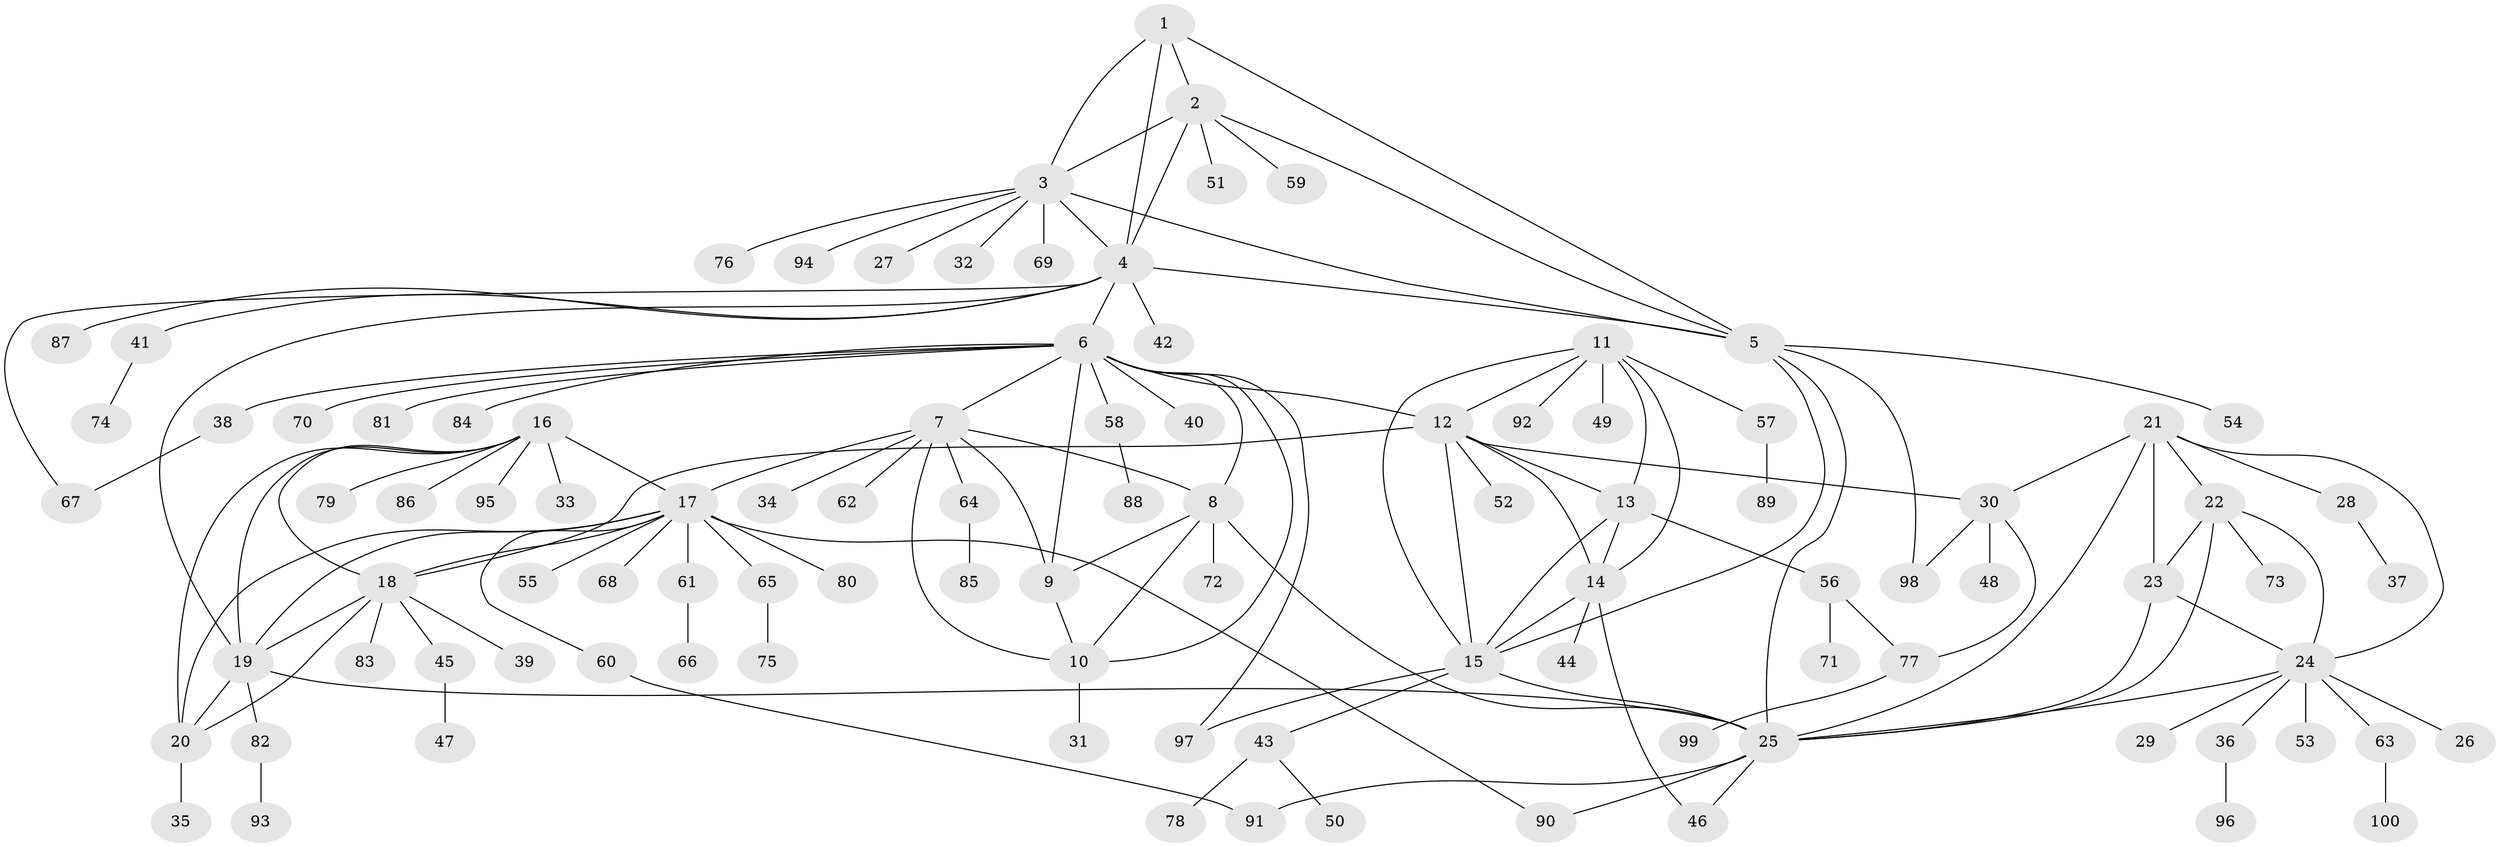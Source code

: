 // Generated by graph-tools (version 1.1) at 2025/37/03/09/25 02:37:39]
// undirected, 100 vertices, 143 edges
graph export_dot {
graph [start="1"]
  node [color=gray90,style=filled];
  1;
  2;
  3;
  4;
  5;
  6;
  7;
  8;
  9;
  10;
  11;
  12;
  13;
  14;
  15;
  16;
  17;
  18;
  19;
  20;
  21;
  22;
  23;
  24;
  25;
  26;
  27;
  28;
  29;
  30;
  31;
  32;
  33;
  34;
  35;
  36;
  37;
  38;
  39;
  40;
  41;
  42;
  43;
  44;
  45;
  46;
  47;
  48;
  49;
  50;
  51;
  52;
  53;
  54;
  55;
  56;
  57;
  58;
  59;
  60;
  61;
  62;
  63;
  64;
  65;
  66;
  67;
  68;
  69;
  70;
  71;
  72;
  73;
  74;
  75;
  76;
  77;
  78;
  79;
  80;
  81;
  82;
  83;
  84;
  85;
  86;
  87;
  88;
  89;
  90;
  91;
  92;
  93;
  94;
  95;
  96;
  97;
  98;
  99;
  100;
  1 -- 2;
  1 -- 3;
  1 -- 4;
  1 -- 5;
  2 -- 3;
  2 -- 4;
  2 -- 5;
  2 -- 51;
  2 -- 59;
  3 -- 4;
  3 -- 5;
  3 -- 27;
  3 -- 32;
  3 -- 69;
  3 -- 76;
  3 -- 94;
  4 -- 5;
  4 -- 6;
  4 -- 19;
  4 -- 41;
  4 -- 42;
  4 -- 67;
  4 -- 87;
  5 -- 15;
  5 -- 25;
  5 -- 54;
  5 -- 98;
  6 -- 7;
  6 -- 8;
  6 -- 9;
  6 -- 10;
  6 -- 12;
  6 -- 38;
  6 -- 40;
  6 -- 58;
  6 -- 70;
  6 -- 81;
  6 -- 84;
  6 -- 97;
  7 -- 8;
  7 -- 9;
  7 -- 10;
  7 -- 17;
  7 -- 34;
  7 -- 62;
  7 -- 64;
  8 -- 9;
  8 -- 10;
  8 -- 25;
  8 -- 72;
  9 -- 10;
  10 -- 31;
  11 -- 12;
  11 -- 13;
  11 -- 14;
  11 -- 15;
  11 -- 49;
  11 -- 57;
  11 -- 92;
  12 -- 13;
  12 -- 14;
  12 -- 15;
  12 -- 18;
  12 -- 30;
  12 -- 52;
  13 -- 14;
  13 -- 15;
  13 -- 56;
  14 -- 15;
  14 -- 44;
  14 -- 46;
  15 -- 25;
  15 -- 43;
  15 -- 97;
  16 -- 17;
  16 -- 18;
  16 -- 19;
  16 -- 20;
  16 -- 33;
  16 -- 79;
  16 -- 86;
  16 -- 95;
  17 -- 18;
  17 -- 19;
  17 -- 20;
  17 -- 55;
  17 -- 60;
  17 -- 61;
  17 -- 65;
  17 -- 68;
  17 -- 80;
  17 -- 90;
  18 -- 19;
  18 -- 20;
  18 -- 39;
  18 -- 45;
  18 -- 83;
  19 -- 20;
  19 -- 25;
  19 -- 82;
  20 -- 35;
  21 -- 22;
  21 -- 23;
  21 -- 24;
  21 -- 25;
  21 -- 28;
  21 -- 30;
  22 -- 23;
  22 -- 24;
  22 -- 25;
  22 -- 73;
  23 -- 24;
  23 -- 25;
  24 -- 25;
  24 -- 26;
  24 -- 29;
  24 -- 36;
  24 -- 53;
  24 -- 63;
  25 -- 46;
  25 -- 90;
  25 -- 91;
  28 -- 37;
  30 -- 48;
  30 -- 77;
  30 -- 98;
  36 -- 96;
  38 -- 67;
  41 -- 74;
  43 -- 50;
  43 -- 78;
  45 -- 47;
  56 -- 71;
  56 -- 77;
  57 -- 89;
  58 -- 88;
  60 -- 91;
  61 -- 66;
  63 -- 100;
  64 -- 85;
  65 -- 75;
  77 -- 99;
  82 -- 93;
}
